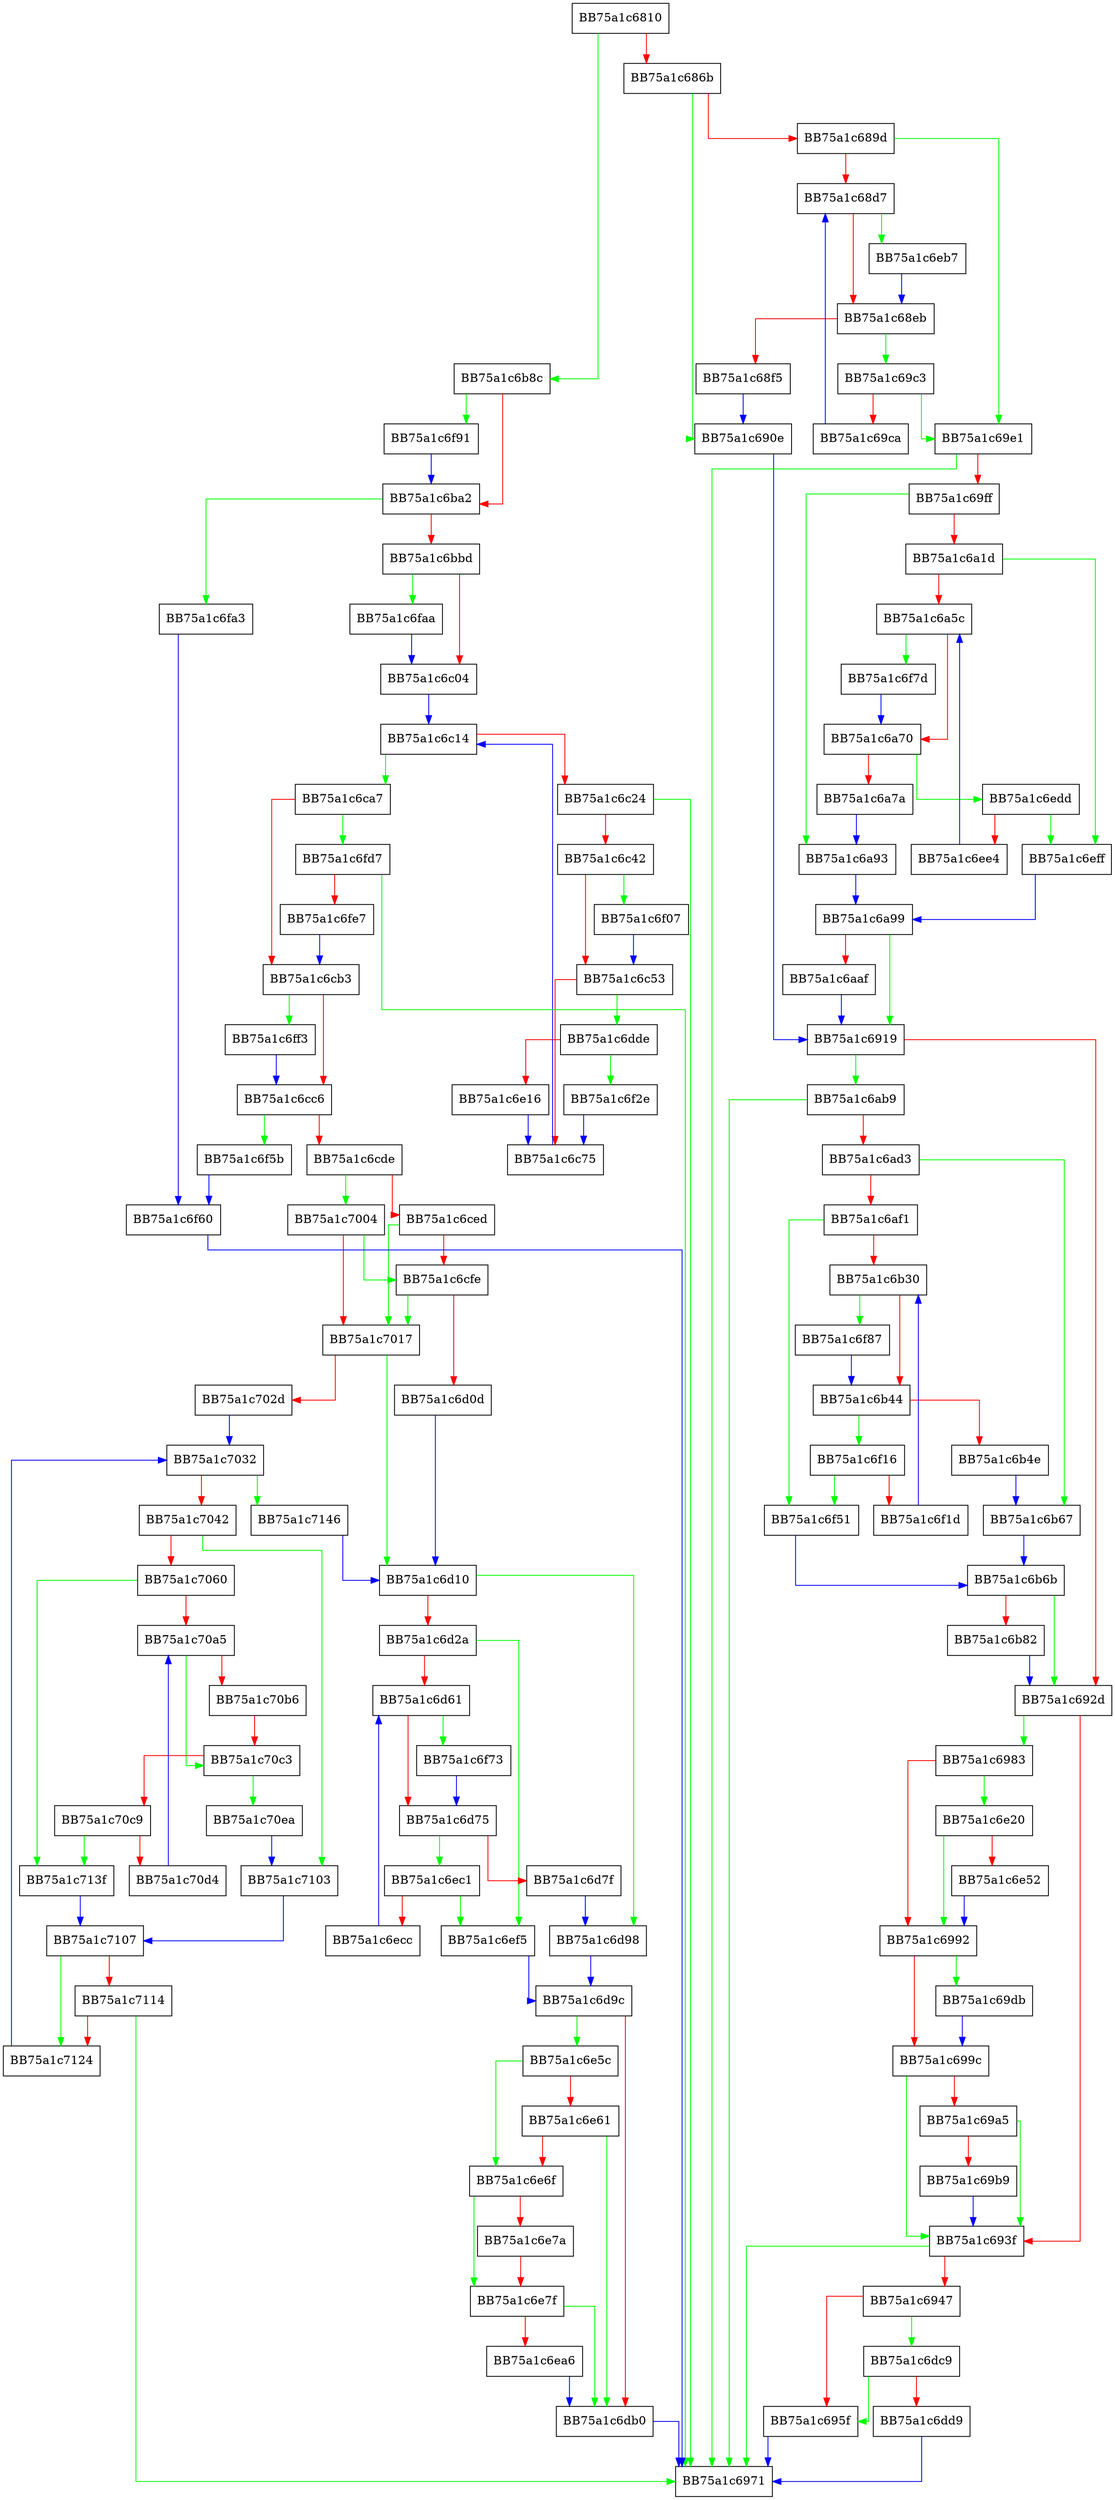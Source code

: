 digraph mmap64 {
  node [shape="box"];
  graph [splines=ortho];
  BB75a1c6810 -> BB75a1c6b8c [color="green"];
  BB75a1c6810 -> BB75a1c686b [color="red"];
  BB75a1c686b -> BB75a1c690e [color="green"];
  BB75a1c686b -> BB75a1c689d [color="red"];
  BB75a1c689d -> BB75a1c69e1 [color="green"];
  BB75a1c689d -> BB75a1c68d7 [color="red"];
  BB75a1c68d7 -> BB75a1c6eb7 [color="green"];
  BB75a1c68d7 -> BB75a1c68eb [color="red"];
  BB75a1c68eb -> BB75a1c69c3 [color="green"];
  BB75a1c68eb -> BB75a1c68f5 [color="red"];
  BB75a1c68f5 -> BB75a1c690e [color="blue"];
  BB75a1c690e -> BB75a1c6919 [color="blue"];
  BB75a1c6919 -> BB75a1c6ab9 [color="green"];
  BB75a1c6919 -> BB75a1c692d [color="red"];
  BB75a1c692d -> BB75a1c6983 [color="green"];
  BB75a1c692d -> BB75a1c693f [color="red"];
  BB75a1c693f -> BB75a1c6971 [color="green"];
  BB75a1c693f -> BB75a1c6947 [color="red"];
  BB75a1c6947 -> BB75a1c6dc9 [color="green"];
  BB75a1c6947 -> BB75a1c695f [color="red"];
  BB75a1c695f -> BB75a1c6971 [color="blue"];
  BB75a1c6983 -> BB75a1c6e20 [color="green"];
  BB75a1c6983 -> BB75a1c6992 [color="red"];
  BB75a1c6992 -> BB75a1c69db [color="green"];
  BB75a1c6992 -> BB75a1c699c [color="red"];
  BB75a1c699c -> BB75a1c693f [color="green"];
  BB75a1c699c -> BB75a1c69a5 [color="red"];
  BB75a1c69a5 -> BB75a1c693f [color="green"];
  BB75a1c69a5 -> BB75a1c69b9 [color="red"];
  BB75a1c69b9 -> BB75a1c693f [color="blue"];
  BB75a1c69c3 -> BB75a1c69e1 [color="green"];
  BB75a1c69c3 -> BB75a1c69ca [color="red"];
  BB75a1c69ca -> BB75a1c68d7 [color="blue"];
  BB75a1c69db -> BB75a1c699c [color="blue"];
  BB75a1c69e1 -> BB75a1c6971 [color="green"];
  BB75a1c69e1 -> BB75a1c69ff [color="red"];
  BB75a1c69ff -> BB75a1c6a93 [color="green"];
  BB75a1c69ff -> BB75a1c6a1d [color="red"];
  BB75a1c6a1d -> BB75a1c6eff [color="green"];
  BB75a1c6a1d -> BB75a1c6a5c [color="red"];
  BB75a1c6a5c -> BB75a1c6f7d [color="green"];
  BB75a1c6a5c -> BB75a1c6a70 [color="red"];
  BB75a1c6a70 -> BB75a1c6edd [color="green"];
  BB75a1c6a70 -> BB75a1c6a7a [color="red"];
  BB75a1c6a7a -> BB75a1c6a93 [color="blue"];
  BB75a1c6a93 -> BB75a1c6a99 [color="blue"];
  BB75a1c6a99 -> BB75a1c6919 [color="green"];
  BB75a1c6a99 -> BB75a1c6aaf [color="red"];
  BB75a1c6aaf -> BB75a1c6919 [color="blue"];
  BB75a1c6ab9 -> BB75a1c6971 [color="green"];
  BB75a1c6ab9 -> BB75a1c6ad3 [color="red"];
  BB75a1c6ad3 -> BB75a1c6b67 [color="green"];
  BB75a1c6ad3 -> BB75a1c6af1 [color="red"];
  BB75a1c6af1 -> BB75a1c6f51 [color="green"];
  BB75a1c6af1 -> BB75a1c6b30 [color="red"];
  BB75a1c6b30 -> BB75a1c6f87 [color="green"];
  BB75a1c6b30 -> BB75a1c6b44 [color="red"];
  BB75a1c6b44 -> BB75a1c6f16 [color="green"];
  BB75a1c6b44 -> BB75a1c6b4e [color="red"];
  BB75a1c6b4e -> BB75a1c6b67 [color="blue"];
  BB75a1c6b67 -> BB75a1c6b6b [color="blue"];
  BB75a1c6b6b -> BB75a1c692d [color="green"];
  BB75a1c6b6b -> BB75a1c6b82 [color="red"];
  BB75a1c6b82 -> BB75a1c692d [color="blue"];
  BB75a1c6b8c -> BB75a1c6f91 [color="green"];
  BB75a1c6b8c -> BB75a1c6ba2 [color="red"];
  BB75a1c6ba2 -> BB75a1c6fa3 [color="green"];
  BB75a1c6ba2 -> BB75a1c6bbd [color="red"];
  BB75a1c6bbd -> BB75a1c6faa [color="green"];
  BB75a1c6bbd -> BB75a1c6c04 [color="red"];
  BB75a1c6c04 -> BB75a1c6c14 [color="blue"];
  BB75a1c6c14 -> BB75a1c6ca7 [color="green"];
  BB75a1c6c14 -> BB75a1c6c24 [color="red"];
  BB75a1c6c24 -> BB75a1c6971 [color="green"];
  BB75a1c6c24 -> BB75a1c6c42 [color="red"];
  BB75a1c6c42 -> BB75a1c6f07 [color="green"];
  BB75a1c6c42 -> BB75a1c6c53 [color="red"];
  BB75a1c6c53 -> BB75a1c6dde [color="green"];
  BB75a1c6c53 -> BB75a1c6c75 [color="red"];
  BB75a1c6c75 -> BB75a1c6c14 [color="blue"];
  BB75a1c6ca7 -> BB75a1c6fd7 [color="green"];
  BB75a1c6ca7 -> BB75a1c6cb3 [color="red"];
  BB75a1c6cb3 -> BB75a1c6ff3 [color="green"];
  BB75a1c6cb3 -> BB75a1c6cc6 [color="red"];
  BB75a1c6cc6 -> BB75a1c6f5b [color="green"];
  BB75a1c6cc6 -> BB75a1c6cde [color="red"];
  BB75a1c6cde -> BB75a1c7004 [color="green"];
  BB75a1c6cde -> BB75a1c6ced [color="red"];
  BB75a1c6ced -> BB75a1c7017 [color="green"];
  BB75a1c6ced -> BB75a1c6cfe [color="red"];
  BB75a1c6cfe -> BB75a1c7017 [color="green"];
  BB75a1c6cfe -> BB75a1c6d0d [color="red"];
  BB75a1c6d0d -> BB75a1c6d10 [color="blue"];
  BB75a1c6d10 -> BB75a1c6d98 [color="green"];
  BB75a1c6d10 -> BB75a1c6d2a [color="red"];
  BB75a1c6d2a -> BB75a1c6ef5 [color="green"];
  BB75a1c6d2a -> BB75a1c6d61 [color="red"];
  BB75a1c6d61 -> BB75a1c6f73 [color="green"];
  BB75a1c6d61 -> BB75a1c6d75 [color="red"];
  BB75a1c6d75 -> BB75a1c6ec1 [color="green"];
  BB75a1c6d75 -> BB75a1c6d7f [color="red"];
  BB75a1c6d7f -> BB75a1c6d98 [color="blue"];
  BB75a1c6d98 -> BB75a1c6d9c [color="blue"];
  BB75a1c6d9c -> BB75a1c6e5c [color="green"];
  BB75a1c6d9c -> BB75a1c6db0 [color="red"];
  BB75a1c6db0 -> BB75a1c6971 [color="blue"];
  BB75a1c6dc9 -> BB75a1c695f [color="green"];
  BB75a1c6dc9 -> BB75a1c6dd9 [color="red"];
  BB75a1c6dd9 -> BB75a1c6971 [color="blue"];
  BB75a1c6dde -> BB75a1c6f2e [color="green"];
  BB75a1c6dde -> BB75a1c6e16 [color="red"];
  BB75a1c6e16 -> BB75a1c6c75 [color="blue"];
  BB75a1c6e20 -> BB75a1c6992 [color="green"];
  BB75a1c6e20 -> BB75a1c6e52 [color="red"];
  BB75a1c6e52 -> BB75a1c6992 [color="blue"];
  BB75a1c6e5c -> BB75a1c6e6f [color="green"];
  BB75a1c6e5c -> BB75a1c6e61 [color="red"];
  BB75a1c6e61 -> BB75a1c6db0 [color="green"];
  BB75a1c6e61 -> BB75a1c6e6f [color="red"];
  BB75a1c6e6f -> BB75a1c6e7f [color="green"];
  BB75a1c6e6f -> BB75a1c6e7a [color="red"];
  BB75a1c6e7a -> BB75a1c6e7f [color="red"];
  BB75a1c6e7f -> BB75a1c6db0 [color="green"];
  BB75a1c6e7f -> BB75a1c6ea6 [color="red"];
  BB75a1c6ea6 -> BB75a1c6db0 [color="blue"];
  BB75a1c6eb7 -> BB75a1c68eb [color="blue"];
  BB75a1c6ec1 -> BB75a1c6ef5 [color="green"];
  BB75a1c6ec1 -> BB75a1c6ecc [color="red"];
  BB75a1c6ecc -> BB75a1c6d61 [color="blue"];
  BB75a1c6edd -> BB75a1c6eff [color="green"];
  BB75a1c6edd -> BB75a1c6ee4 [color="red"];
  BB75a1c6ee4 -> BB75a1c6a5c [color="blue"];
  BB75a1c6ef5 -> BB75a1c6d9c [color="blue"];
  BB75a1c6eff -> BB75a1c6a99 [color="blue"];
  BB75a1c6f07 -> BB75a1c6c53 [color="blue"];
  BB75a1c6f16 -> BB75a1c6f51 [color="green"];
  BB75a1c6f16 -> BB75a1c6f1d [color="red"];
  BB75a1c6f1d -> BB75a1c6b30 [color="blue"];
  BB75a1c6f2e -> BB75a1c6c75 [color="blue"];
  BB75a1c6f51 -> BB75a1c6b6b [color="blue"];
  BB75a1c6f5b -> BB75a1c6f60 [color="blue"];
  BB75a1c6f60 -> BB75a1c6971 [color="blue"];
  BB75a1c6f73 -> BB75a1c6d75 [color="blue"];
  BB75a1c6f7d -> BB75a1c6a70 [color="blue"];
  BB75a1c6f87 -> BB75a1c6b44 [color="blue"];
  BB75a1c6f91 -> BB75a1c6ba2 [color="blue"];
  BB75a1c6fa3 -> BB75a1c6f60 [color="blue"];
  BB75a1c6faa -> BB75a1c6c04 [color="blue"];
  BB75a1c6fd7 -> BB75a1c6971 [color="green"];
  BB75a1c6fd7 -> BB75a1c6fe7 [color="red"];
  BB75a1c6fe7 -> BB75a1c6cb3 [color="blue"];
  BB75a1c6ff3 -> BB75a1c6cc6 [color="blue"];
  BB75a1c7004 -> BB75a1c6cfe [color="green"];
  BB75a1c7004 -> BB75a1c7017 [color="red"];
  BB75a1c7017 -> BB75a1c6d10 [color="green"];
  BB75a1c7017 -> BB75a1c702d [color="red"];
  BB75a1c702d -> BB75a1c7032 [color="blue"];
  BB75a1c7032 -> BB75a1c7146 [color="green"];
  BB75a1c7032 -> BB75a1c7042 [color="red"];
  BB75a1c7042 -> BB75a1c7103 [color="green"];
  BB75a1c7042 -> BB75a1c7060 [color="red"];
  BB75a1c7060 -> BB75a1c713f [color="green"];
  BB75a1c7060 -> BB75a1c70a5 [color="red"];
  BB75a1c70a5 -> BB75a1c70c3 [color="green"];
  BB75a1c70a5 -> BB75a1c70b6 [color="red"];
  BB75a1c70b6 -> BB75a1c70c3 [color="red"];
  BB75a1c70c3 -> BB75a1c70ea [color="green"];
  BB75a1c70c3 -> BB75a1c70c9 [color="red"];
  BB75a1c70c9 -> BB75a1c713f [color="green"];
  BB75a1c70c9 -> BB75a1c70d4 [color="red"];
  BB75a1c70d4 -> BB75a1c70a5 [color="blue"];
  BB75a1c70ea -> BB75a1c7103 [color="blue"];
  BB75a1c7103 -> BB75a1c7107 [color="blue"];
  BB75a1c7107 -> BB75a1c7124 [color="green"];
  BB75a1c7107 -> BB75a1c7114 [color="red"];
  BB75a1c7114 -> BB75a1c6971 [color="green"];
  BB75a1c7114 -> BB75a1c7124 [color="red"];
  BB75a1c7124 -> BB75a1c7032 [color="blue"];
  BB75a1c713f -> BB75a1c7107 [color="blue"];
  BB75a1c7146 -> BB75a1c6d10 [color="blue"];
}